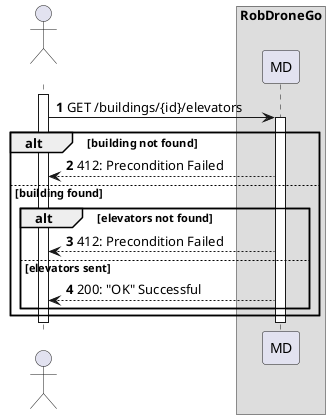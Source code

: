 @startuml
autonumber

actor " " as actor
box "RobDroneGo"
participant "MD" as mdr

activate actor



        actor-> mdr: GET /buildings/{id}/elevators
        activate mdr
            alt building not found
                    mdr --> actor : 412: Precondition Failed
            else building found
                alt elevators not found
                    actor <-- mdr : 412: Precondition Failed
                else elevators sent
                    actor <-- mdr : 200: "OK" Successful
                end
            end
            deactivate mdr

    deactivate mdr
deactivate actor


@enduml

